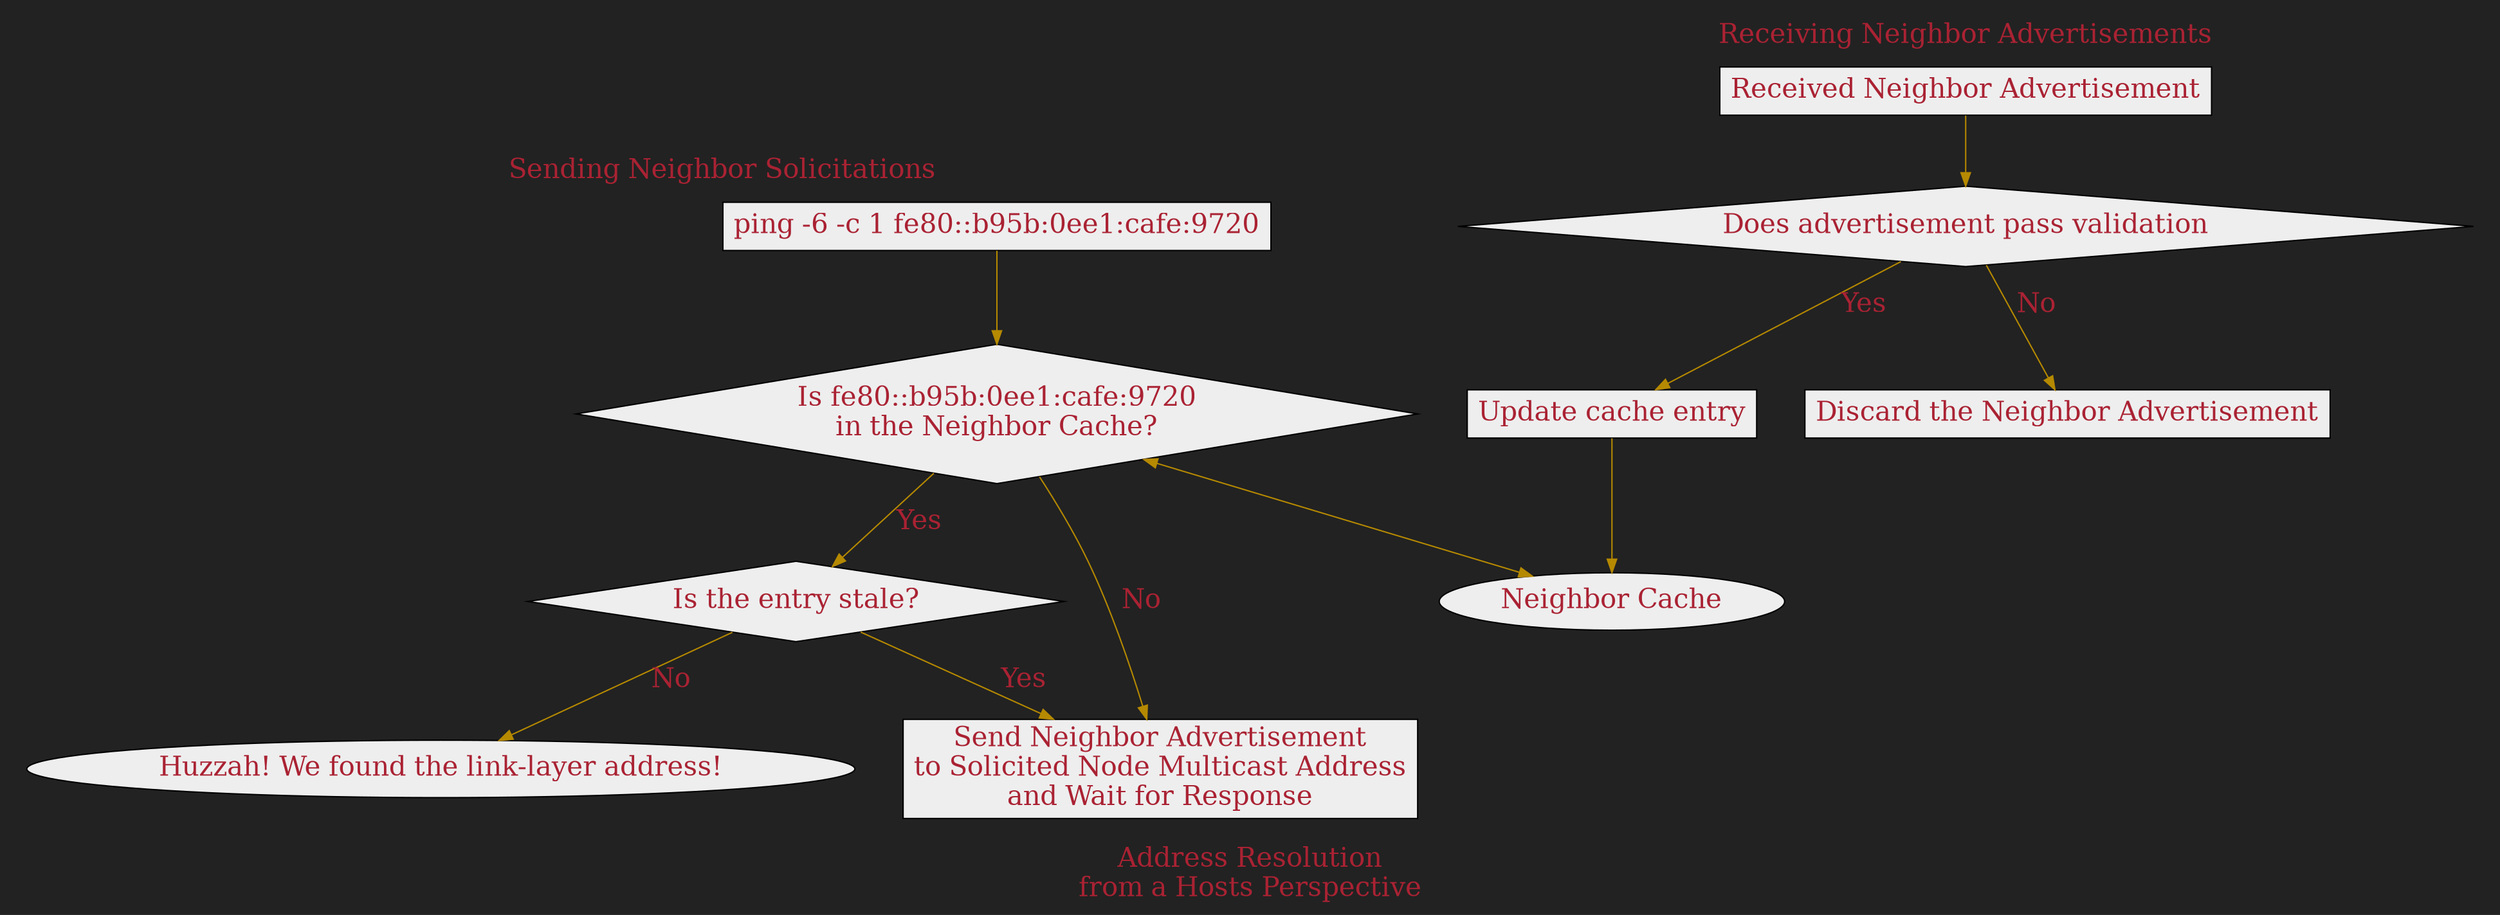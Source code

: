 digraph ARH {
    label="Address Resolution\nfrom a Hosts Perspective"
    compound=true
    splines=true
    color=none
    fontcolor="#aa2233"
    fontsize=20
    bgcolor="#222222"
    nodesep=0.5
    edge[color="#b58900" fontcolor="#aa2233" fontsize=20]
    node[fontcolor="#aa2233" fontsize=20 fillcolor="#eeeeee" style=filled]
    nd_cache[
        label="Neighbor Cache"
        shape=oval
    ]
    subgraph cluster0 {
        label="Sending Neighbor Solicitations"
        ping[
            label="ping -6 -c 1 fe80::b95b:0ee1:cafe:9720"
            shape=rectangle
        ]
        is_in_cache[
            label="Is fe80::b95b:0ee1:cafe:9720\nin the Neighbor Cache?"
            shape=diamond
        ]
        is_stale[
            label="Is the entry stale?"
            shape=diamond
        ]
        fetch_ll_addr[
            label="\
Send Neighbor Advertisement\n\
to Solicited Node Multicast Address\n\
and Wait for Response"
            shape=rectangle
        ]
        use_cached_addr[
            label="Huzzah! We found the link-layer address!"
        ]
    }
    subgraph cluster1 {
        label="Receiving Neighbor Advertisements"
        recv_na[
            label="Received Neighbor Advertisement"
            shape=rectangle
        ]
        na_valid[
            label="Does advertisement pass validation"
            shape=diamond
        ]
        update[
            label="Update cache entry"
            shape=rectangle
        ]
        discard_advert[
            label="Discard the Neighbor Advertisement"
            shape=rectangle
        ]
    }

    // Neighbor Solicitation
    ping -> is_in_cache
    is_in_cache -> nd_cache[dir=both]
    is_in_cache -> is_stale[label="Yes"]
    is_in_cache -> fetch_ll_addr[label="No"]
    is_stale -> fetch_ll_addr[label="Yes"]
    is_stale -> use_cached_addr[label="No"]

    // Neighbor Advertisement
    recv_na -> na_valid
    na_valid -> discard_advert[label="No"]
    na_valid -> update[label="Yes"]
    update -> nd_cache
}
